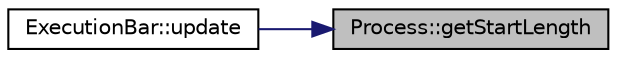 digraph "Process::getStartLength"
{
 // LATEX_PDF_SIZE
  edge [fontname="Helvetica",fontsize="10",labelfontname="Helvetica",labelfontsize="10"];
  node [fontname="Helvetica",fontsize="10",shape=record];
  rankdir="RL";
  Node1 [label="Process::getStartLength",height=0.2,width=0.4,color="black", fillcolor="grey75", style="filled", fontcolor="black",tooltip=" "];
  Node1 -> Node2 [dir="back",color="midnightblue",fontsize="10",style="solid",fontname="Helvetica"];
  Node2 [label="ExecutionBar::update",height=0.2,width=0.4,color="black", fillcolor="white", style="filled",URL="$class_execution_bar.html#a3b5f91b7ef8d954c691b651c17b44851",tooltip=" "];
}
